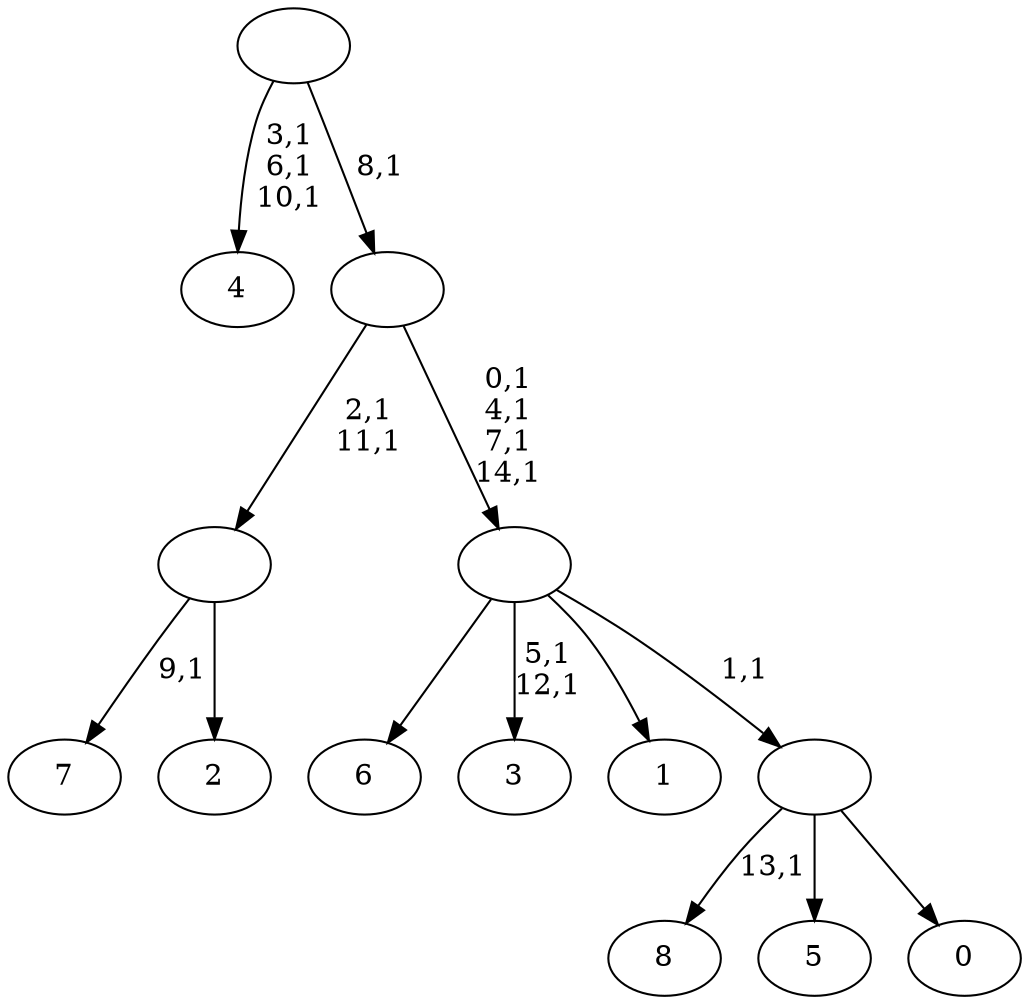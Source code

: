 digraph T {
	24 [label="8"]
	22 [label="7"]
	20 [label="6"]
	19 [label="5"]
	18 [label="4"]
	14 [label="3"]
	11 [label="2"]
	10 [label=""]
	8 [label="1"]
	7 [label="0"]
	6 [label=""]
	5 [label=""]
	1 [label=""]
	0 [label=""]
	10 -> 22 [label="9,1"]
	10 -> 11 [label=""]
	6 -> 24 [label="13,1"]
	6 -> 19 [label=""]
	6 -> 7 [label=""]
	5 -> 14 [label="5,1\n12,1"]
	5 -> 20 [label=""]
	5 -> 8 [label=""]
	5 -> 6 [label="1,1"]
	1 -> 5 [label="0,1\n4,1\n7,1\n14,1"]
	1 -> 10 [label="2,1\n11,1"]
	0 -> 18 [label="3,1\n6,1\n10,1"]
	0 -> 1 [label="8,1"]
}
